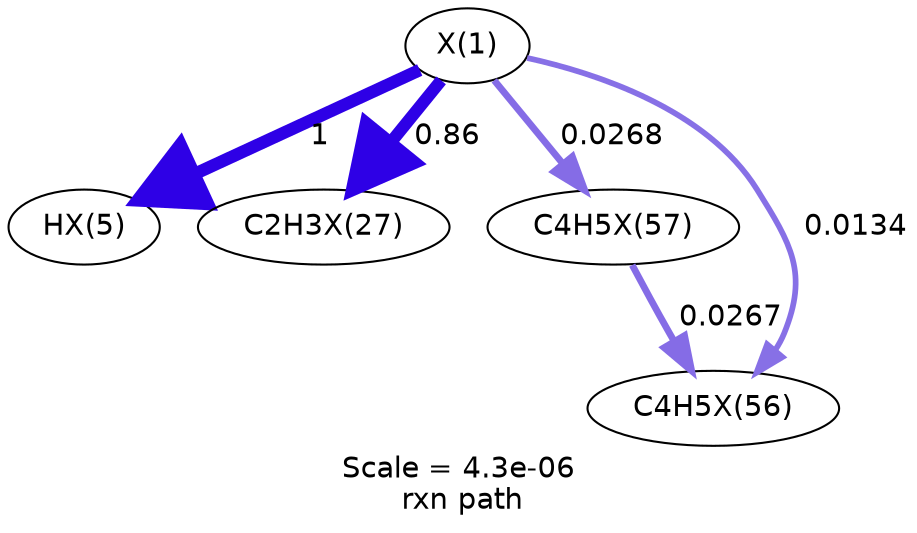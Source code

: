 digraph reaction_paths {
center=1;
s16 -> s17[fontname="Helvetica", style="setlinewidth(6)", arrowsize=3, color="0.7, 1.5, 0.9"
, label=" 1"];
s16 -> s18[fontname="Helvetica", style="setlinewidth(5.89)", arrowsize=2.94, color="0.7, 1.36, 0.9"
, label=" 0.86"];
s16 -> s29[fontname="Helvetica", style="setlinewidth(3.27)", arrowsize=1.63, color="0.7, 0.527, 0.9"
, label=" 0.0268"];
s16 -> s28[fontname="Helvetica", style="setlinewidth(2.74)", arrowsize=1.37, color="0.7, 0.513, 0.9"
, label=" 0.0134"];
s29 -> s28[fontname="Helvetica", style="setlinewidth(3.26)", arrowsize=1.63, color="0.7, 0.527, 0.9"
, label=" 0.0267"];
s16 [ fontname="Helvetica", label="X(1)"];
s17 [ fontname="Helvetica", label="HX(5)"];
s18 [ fontname="Helvetica", label="C2H3X(27)"];
s28 [ fontname="Helvetica", label="C4H5X(56)"];
s29 [ fontname="Helvetica", label="C4H5X(57)"];
 label = "Scale = 4.3e-06\l rxn path";
 fontname = "Helvetica";
}

